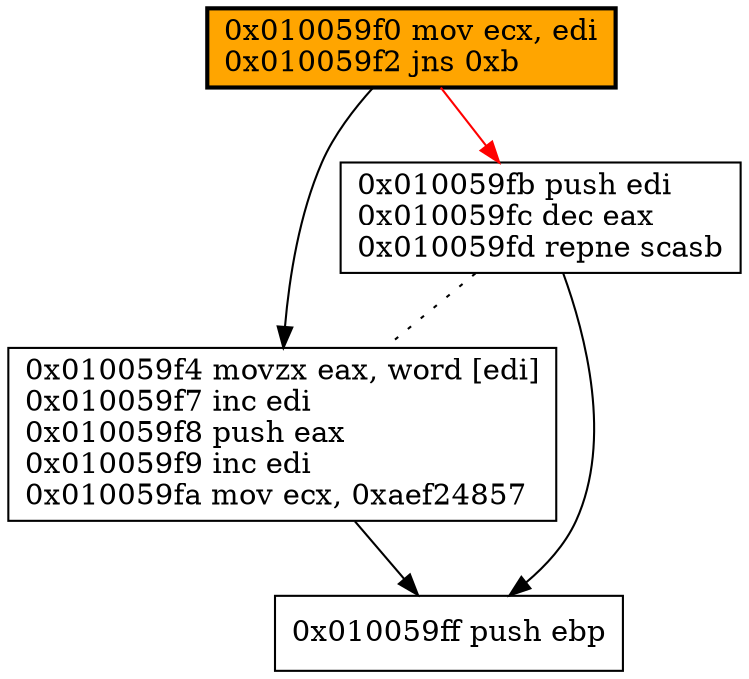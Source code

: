 digraph G {
fontname=cmr10;
labeljust=r
"0xb" [labeljust=r,label="0x010059fb push edi\l0x010059fc dec eax\l0x010059fd repne scasb\l", shape=box, style="filled", fillcolor=white]
"0x0" [label="0x010059f0 mov ecx, edi\l0x010059f2 jns 0xb\l", shape=box, style="bold, filled", fillcolor="orange"]
"0x4" [labeljust=r,label="0x010059f4 movzx eax, word [edi]\l0x010059f7 inc edi\l0x010059f8 push eax\l0x010059f9 inc edi\l0x010059fa mov ecx, 0xaef24857\l", shape=box, style="filled", fillcolor=white]
"0xf" [labeljust=r,label="0x010059ff push ebp\l", shape=box, style="filled", fillcolor=white]
"0xb" -> "0x4" [style=dotted,arrowhead=none,color=black]
"0xb" -> "0xf" [color=black]
"0x0" -> "0xb" [color=red]
"0x0" -> "0x4" [color=black]
"0x4" -> "0xf" [color=black]
}
